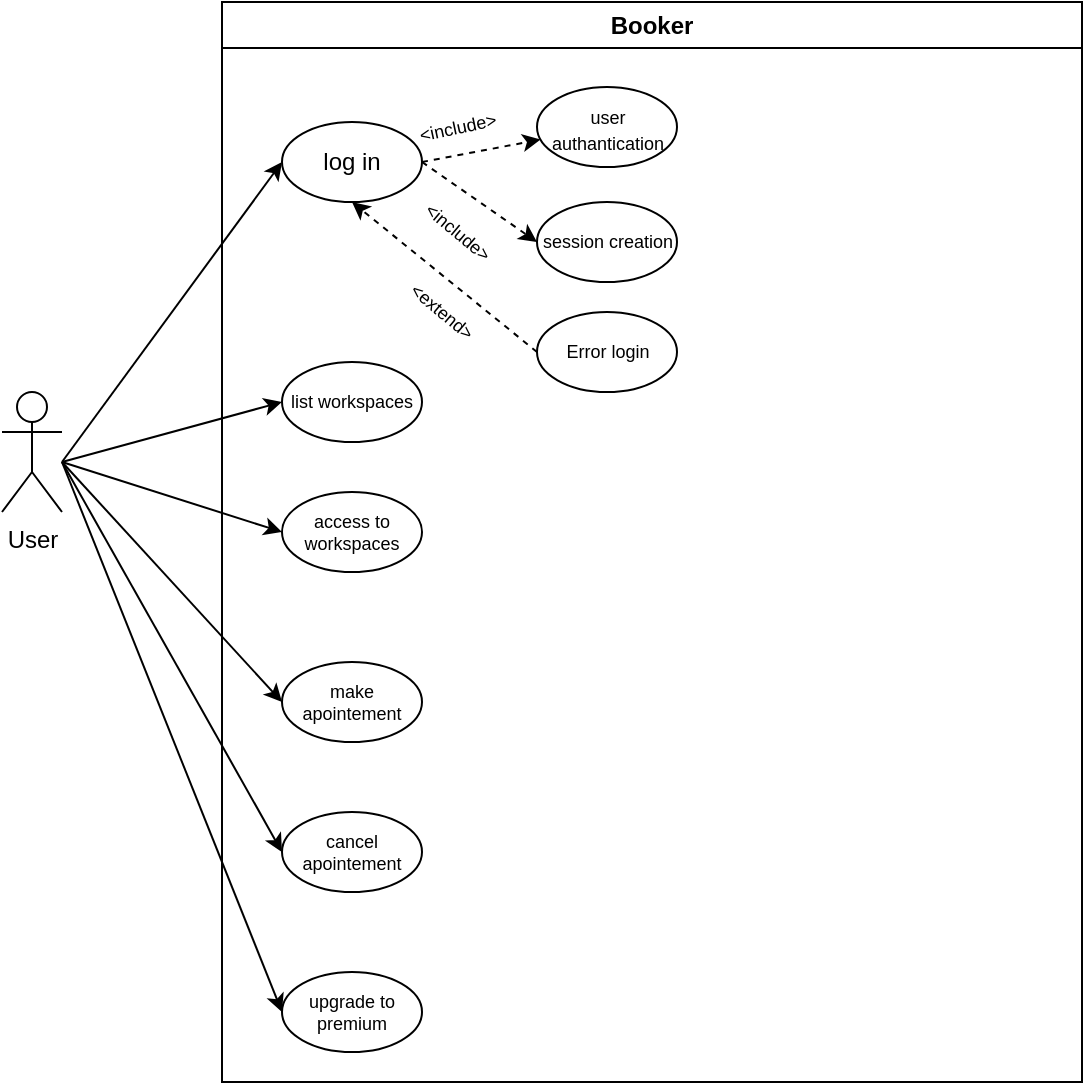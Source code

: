 <mxfile>
    <diagram id="_kCAXdjl6R5vZ4QBvbjE" name="Page-1">
        <mxGraphModel dx="883" dy="343" grid="1" gridSize="10" guides="1" tooltips="1" connect="1" arrows="1" fold="1" page="1" pageScale="1" pageWidth="850" pageHeight="1100" background="none" math="0" shadow="0">
            <root>
                <mxCell id="0"/>
                <mxCell id="1" parent="0"/>
                <mxCell id="3" value="BOOKER" style="text;html=1;align=center;verticalAlign=middle;resizable=0;points=[];autosize=1;strokeColor=none;fillColor=none;" vertex="1" parent="1">
                    <mxGeometry x="440" y="260" width="70" height="30" as="geometry"/>
                </mxCell>
                <mxCell id="4" value="User" style="shape=umlActor;verticalLabelPosition=bottom;verticalAlign=top;html=1;outlineConnect=0;" vertex="1" parent="1">
                    <mxGeometry x="110" y="455" width="30" height="60" as="geometry"/>
                </mxCell>
                <mxCell id="10" value="log in" style="ellipse;whiteSpace=wrap;html=1;" vertex="1" parent="1">
                    <mxGeometry x="250" y="320" width="70" height="40" as="geometry"/>
                </mxCell>
                <mxCell id="13" value="" style="endArrow=classic;html=1;jumpStyle=gap;dashed=1;" edge="1" parent="1" target="14">
                    <mxGeometry width="50" height="50" relative="1" as="geometry">
                        <mxPoint x="320" y="340" as="sourcePoint"/>
                        <mxPoint x="380" y="290" as="targetPoint"/>
                    </mxGeometry>
                </mxCell>
                <mxCell id="14" value="&lt;p style=&quot;line-height: 100%;&quot;&gt;&lt;font style=&quot;font-size: 9px;&quot;&gt;user authantication&lt;/font&gt;&lt;/p&gt;" style="ellipse;whiteSpace=wrap;html=1;" vertex="1" parent="1">
                    <mxGeometry x="377.5" y="302.5" width="70" height="40" as="geometry"/>
                </mxCell>
                <mxCell id="17" value="&amp;lt;include&amp;gt;" style="text;html=1;strokeColor=none;fillColor=none;align=center;verticalAlign=middle;whiteSpace=wrap;rounded=0;fontSize=9;rotation=348;" vertex="1" parent="1">
                    <mxGeometry x="307.5" y="307.5" width="60" height="30" as="geometry"/>
                </mxCell>
                <mxCell id="20" value="" style="endArrow=classic;html=1;jumpStyle=gap;dashed=1;exitX=1;exitY=0.5;exitDx=0;exitDy=0;entryX=0;entryY=0.5;entryDx=0;entryDy=0;" edge="1" parent="1" source="10" target="22">
                    <mxGeometry width="50" height="50" relative="1" as="geometry">
                        <mxPoint x="338.08" y="442.5" as="sourcePoint"/>
                        <mxPoint x="390.004" y="432.115" as="targetPoint"/>
                    </mxGeometry>
                </mxCell>
                <mxCell id="21" value="&amp;lt;include&amp;gt;" style="text;html=1;strokeColor=none;fillColor=none;align=center;verticalAlign=middle;whiteSpace=wrap;rounded=0;fontSize=9;rotation=40;" vertex="1" parent="1">
                    <mxGeometry x="307.5" y="360" width="60" height="30" as="geometry"/>
                </mxCell>
                <mxCell id="22" value="session creation" style="ellipse;whiteSpace=wrap;html=1;fontSize=9;" vertex="1" parent="1">
                    <mxGeometry x="377.5" y="360" width="70" height="40" as="geometry"/>
                </mxCell>
                <mxCell id="24" value="" style="endArrow=classic;html=1;fontSize=9;jumpStyle=gap;entryX=0;entryY=0.5;entryDx=0;entryDy=0;" edge="1" parent="1" target="10">
                    <mxGeometry width="50" height="50" relative="1" as="geometry">
                        <mxPoint x="140" y="490" as="sourcePoint"/>
                        <mxPoint x="190" y="440" as="targetPoint"/>
                    </mxGeometry>
                </mxCell>
                <mxCell id="26" value="Error login" style="ellipse;whiteSpace=wrap;html=1;fontSize=9;" vertex="1" parent="1">
                    <mxGeometry x="377.5" y="415" width="70" height="40" as="geometry"/>
                </mxCell>
                <mxCell id="27" value="" style="endArrow=classic;html=1;fontSize=9;jumpStyle=gap;exitX=0;exitY=0.5;exitDx=0;exitDy=0;entryX=0.5;entryY=1;entryDx=0;entryDy=0;dashed=1;" edge="1" parent="1" source="26" target="10">
                    <mxGeometry width="50" height="50" relative="1" as="geometry">
                        <mxPoint x="450" y="520" as="sourcePoint"/>
                        <mxPoint x="500" y="470" as="targetPoint"/>
                    </mxGeometry>
                </mxCell>
                <mxCell id="28" value="&amp;lt;extend&amp;gt;" style="text;html=1;strokeColor=none;fillColor=none;align=center;verticalAlign=middle;whiteSpace=wrap;rounded=0;fontSize=9;rotation=40;" vertex="1" parent="1">
                    <mxGeometry x="300" y="400" width="60" height="30" as="geometry"/>
                </mxCell>
                <mxCell id="30" value="list workspaces" style="ellipse;whiteSpace=wrap;html=1;fontSize=9;" vertex="1" parent="1">
                    <mxGeometry x="250" y="440" width="70" height="40" as="geometry"/>
                </mxCell>
                <mxCell id="31" value="" style="endArrow=classic;html=1;fontSize=9;jumpStyle=gap;entryX=0;entryY=0.5;entryDx=0;entryDy=0;" edge="1" parent="1" target="30">
                    <mxGeometry width="50" height="50" relative="1" as="geometry">
                        <mxPoint x="140" y="490" as="sourcePoint"/>
                        <mxPoint x="330" y="420" as="targetPoint"/>
                    </mxGeometry>
                </mxCell>
                <mxCell id="32" value="make apointement" style="ellipse;whiteSpace=wrap;html=1;fontSize=9;" vertex="1" parent="1">
                    <mxGeometry x="250" y="590" width="70" height="40" as="geometry"/>
                </mxCell>
                <mxCell id="33" value="" style="endArrow=classic;html=1;fontSize=9;jumpStyle=gap;entryX=0;entryY=0.5;entryDx=0;entryDy=0;" edge="1" parent="1" target="32">
                    <mxGeometry width="50" height="50" relative="1" as="geometry">
                        <mxPoint x="140" y="490" as="sourcePoint"/>
                        <mxPoint x="190" y="440" as="targetPoint"/>
                    </mxGeometry>
                </mxCell>
                <mxCell id="34" value="cancel apointement" style="ellipse;whiteSpace=wrap;html=1;fontSize=9;" vertex="1" parent="1">
                    <mxGeometry x="250" y="665" width="70" height="40" as="geometry"/>
                </mxCell>
                <mxCell id="35" value="" style="endArrow=classic;html=1;fontSize=9;jumpStyle=gap;entryX=0;entryY=0.5;entryDx=0;entryDy=0;" edge="1" parent="1" target="34">
                    <mxGeometry width="50" height="50" relative="1" as="geometry">
                        <mxPoint x="140" y="490" as="sourcePoint"/>
                        <mxPoint x="330" y="570" as="targetPoint"/>
                    </mxGeometry>
                </mxCell>
                <mxCell id="36" value="upgrade to premium" style="ellipse;whiteSpace=wrap;html=1;fontSize=9;" vertex="1" parent="1">
                    <mxGeometry x="250" y="745" width="70" height="40" as="geometry"/>
                </mxCell>
                <mxCell id="37" value="" style="endArrow=classic;html=1;fontSize=9;jumpStyle=gap;entryX=0;entryY=0.5;entryDx=0;entryDy=0;" edge="1" parent="1" target="36">
                    <mxGeometry width="50" height="50" relative="1" as="geometry">
                        <mxPoint x="140" y="490" as="sourcePoint"/>
                        <mxPoint x="340" y="620" as="targetPoint"/>
                    </mxGeometry>
                </mxCell>
                <mxCell id="38" value="access to workspaces" style="ellipse;whiteSpace=wrap;html=1;fontSize=9;" vertex="1" parent="1">
                    <mxGeometry x="250" y="505" width="70" height="40" as="geometry"/>
                </mxCell>
                <mxCell id="39" value="" style="endArrow=classic;html=1;fontSize=9;jumpStyle=gap;entryX=0;entryY=0.5;entryDx=0;entryDy=0;" edge="1" parent="1" target="38">
                    <mxGeometry width="50" height="50" relative="1" as="geometry">
                        <mxPoint x="140" y="490" as="sourcePoint"/>
                        <mxPoint x="350" y="550" as="targetPoint"/>
                    </mxGeometry>
                </mxCell>
                <mxCell id="40" value="Booker" style="swimlane;whiteSpace=wrap;html=1;" vertex="1" parent="1">
                    <mxGeometry x="220" y="260" width="430" height="540" as="geometry"/>
                </mxCell>
            </root>
        </mxGraphModel>
    </diagram>
</mxfile>
